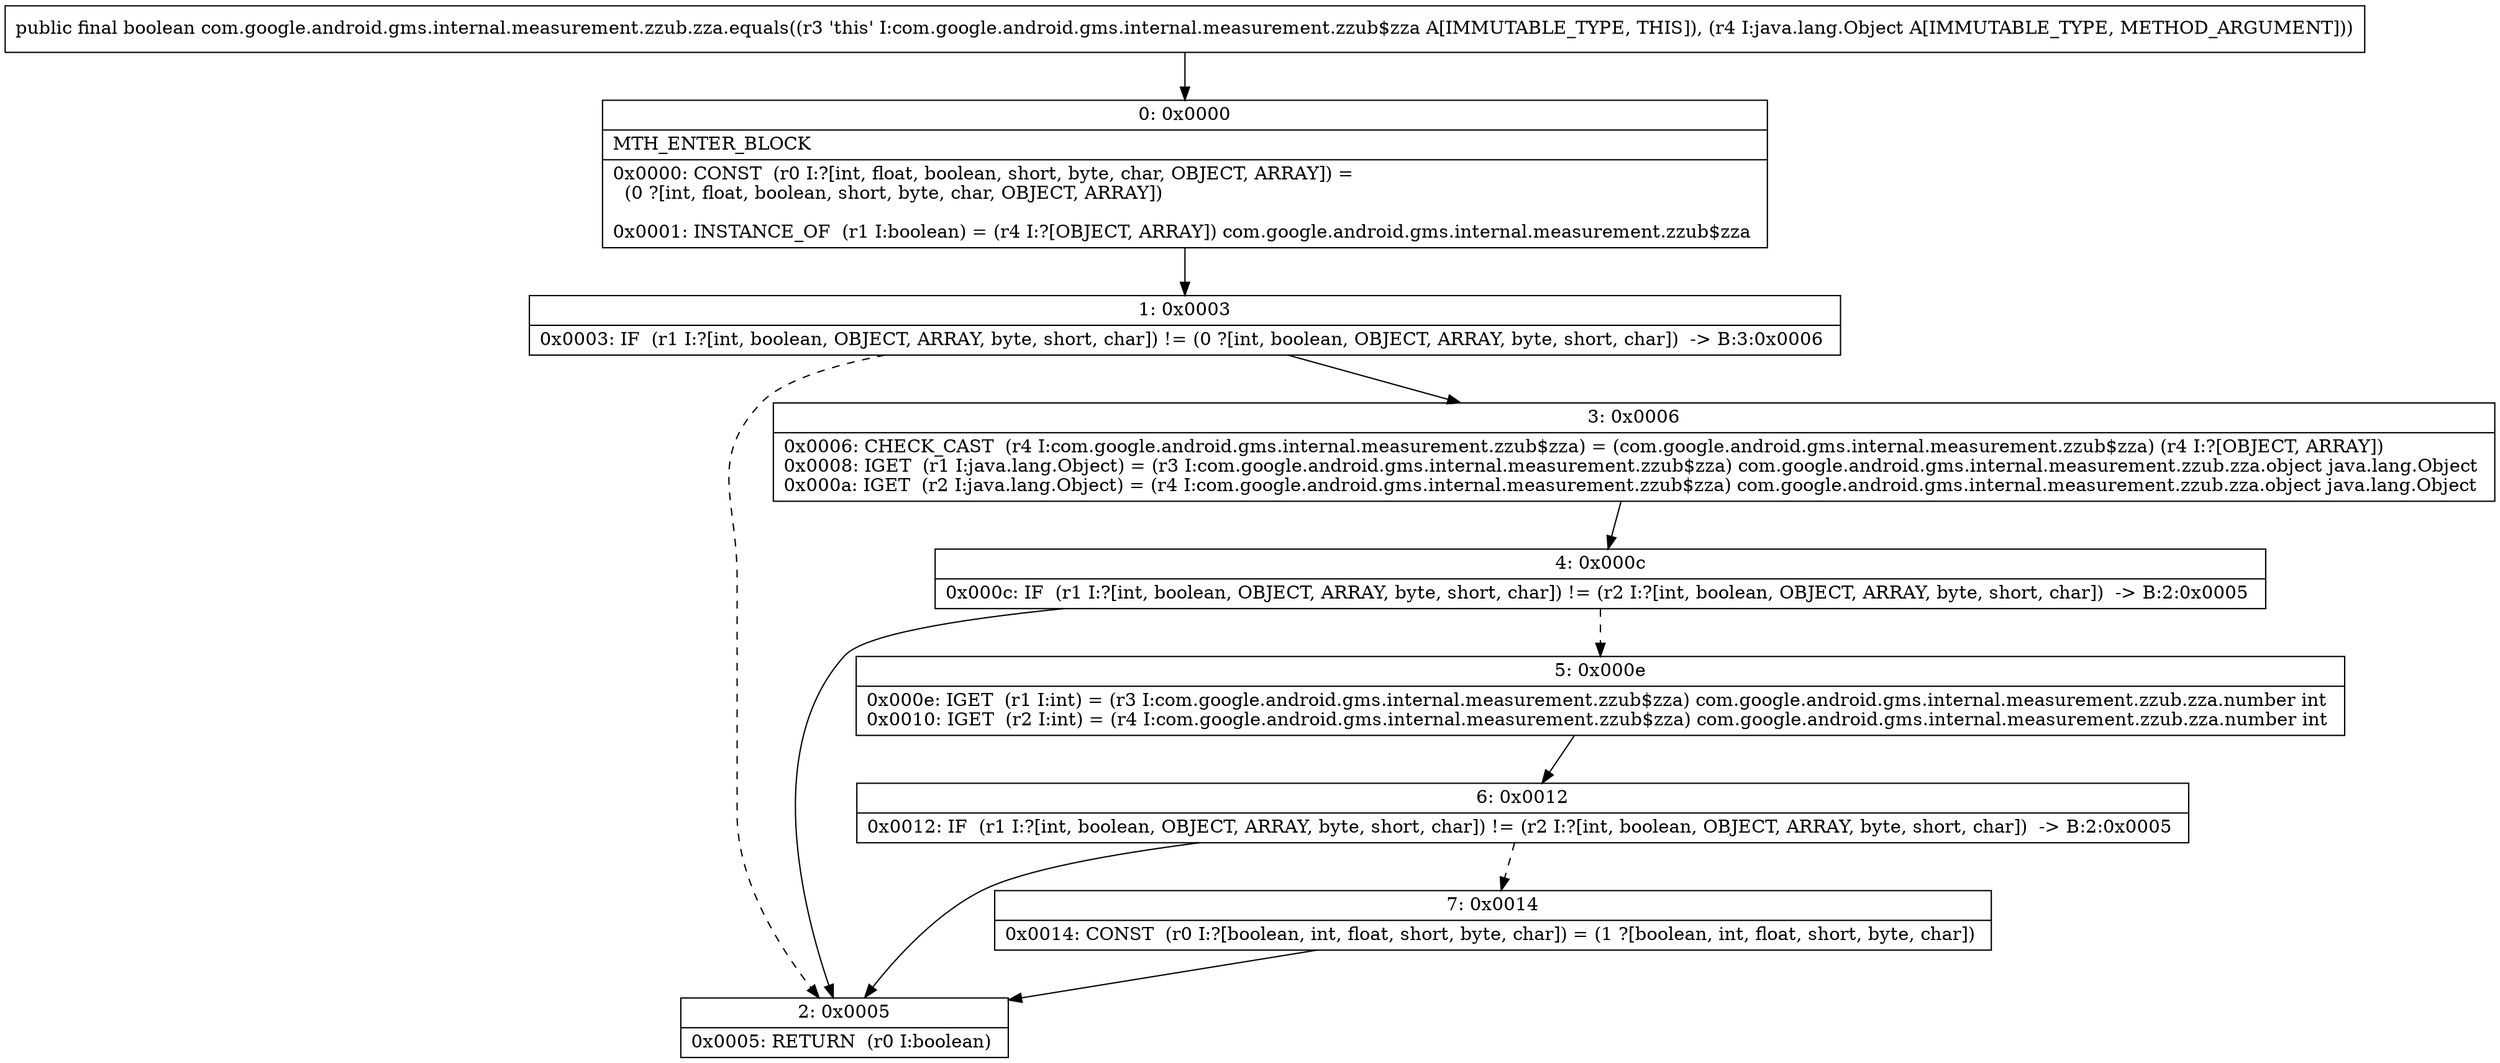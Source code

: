 digraph "CFG forcom.google.android.gms.internal.measurement.zzub.zza.equals(Ljava\/lang\/Object;)Z" {
Node_0 [shape=record,label="{0\:\ 0x0000|MTH_ENTER_BLOCK\l|0x0000: CONST  (r0 I:?[int, float, boolean, short, byte, char, OBJECT, ARRAY]) = \l  (0 ?[int, float, boolean, short, byte, char, OBJECT, ARRAY])\l \l0x0001: INSTANCE_OF  (r1 I:boolean) = (r4 I:?[OBJECT, ARRAY]) com.google.android.gms.internal.measurement.zzub$zza \l}"];
Node_1 [shape=record,label="{1\:\ 0x0003|0x0003: IF  (r1 I:?[int, boolean, OBJECT, ARRAY, byte, short, char]) != (0 ?[int, boolean, OBJECT, ARRAY, byte, short, char])  \-\> B:3:0x0006 \l}"];
Node_2 [shape=record,label="{2\:\ 0x0005|0x0005: RETURN  (r0 I:boolean) \l}"];
Node_3 [shape=record,label="{3\:\ 0x0006|0x0006: CHECK_CAST  (r4 I:com.google.android.gms.internal.measurement.zzub$zza) = (com.google.android.gms.internal.measurement.zzub$zza) (r4 I:?[OBJECT, ARRAY]) \l0x0008: IGET  (r1 I:java.lang.Object) = (r3 I:com.google.android.gms.internal.measurement.zzub$zza) com.google.android.gms.internal.measurement.zzub.zza.object java.lang.Object \l0x000a: IGET  (r2 I:java.lang.Object) = (r4 I:com.google.android.gms.internal.measurement.zzub$zza) com.google.android.gms.internal.measurement.zzub.zza.object java.lang.Object \l}"];
Node_4 [shape=record,label="{4\:\ 0x000c|0x000c: IF  (r1 I:?[int, boolean, OBJECT, ARRAY, byte, short, char]) != (r2 I:?[int, boolean, OBJECT, ARRAY, byte, short, char])  \-\> B:2:0x0005 \l}"];
Node_5 [shape=record,label="{5\:\ 0x000e|0x000e: IGET  (r1 I:int) = (r3 I:com.google.android.gms.internal.measurement.zzub$zza) com.google.android.gms.internal.measurement.zzub.zza.number int \l0x0010: IGET  (r2 I:int) = (r4 I:com.google.android.gms.internal.measurement.zzub$zza) com.google.android.gms.internal.measurement.zzub.zza.number int \l}"];
Node_6 [shape=record,label="{6\:\ 0x0012|0x0012: IF  (r1 I:?[int, boolean, OBJECT, ARRAY, byte, short, char]) != (r2 I:?[int, boolean, OBJECT, ARRAY, byte, short, char])  \-\> B:2:0x0005 \l}"];
Node_7 [shape=record,label="{7\:\ 0x0014|0x0014: CONST  (r0 I:?[boolean, int, float, short, byte, char]) = (1 ?[boolean, int, float, short, byte, char]) \l}"];
MethodNode[shape=record,label="{public final boolean com.google.android.gms.internal.measurement.zzub.zza.equals((r3 'this' I:com.google.android.gms.internal.measurement.zzub$zza A[IMMUTABLE_TYPE, THIS]), (r4 I:java.lang.Object A[IMMUTABLE_TYPE, METHOD_ARGUMENT])) }"];
MethodNode -> Node_0;
Node_0 -> Node_1;
Node_1 -> Node_2[style=dashed];
Node_1 -> Node_3;
Node_3 -> Node_4;
Node_4 -> Node_2;
Node_4 -> Node_5[style=dashed];
Node_5 -> Node_6;
Node_6 -> Node_2;
Node_6 -> Node_7[style=dashed];
Node_7 -> Node_2;
}

